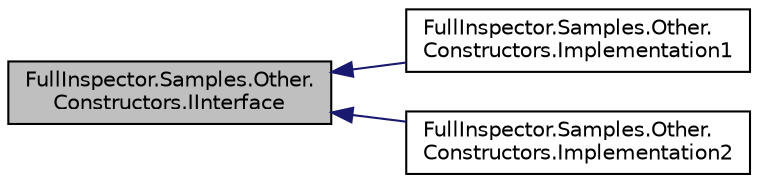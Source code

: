 digraph "FullInspector.Samples.Other.Constructors.IInterface"
{
  edge [fontname="Helvetica",fontsize="10",labelfontname="Helvetica",labelfontsize="10"];
  node [fontname="Helvetica",fontsize="10",shape=record];
  rankdir="LR";
  Node1 [label="FullInspector.Samples.Other.\lConstructors.IInterface",height=0.2,width=0.4,color="black", fillcolor="grey75", style="filled" fontcolor="black"];
  Node1 -> Node2 [dir="back",color="midnightblue",fontsize="10",style="solid",fontname="Helvetica"];
  Node2 [label="FullInspector.Samples.Other.\lConstructors.Implementation1",height=0.2,width=0.4,color="black", fillcolor="white", style="filled",URL="$class_full_inspector_1_1_samples_1_1_other_1_1_constructors_1_1_implementation1.html"];
  Node1 -> Node3 [dir="back",color="midnightblue",fontsize="10",style="solid",fontname="Helvetica"];
  Node3 [label="FullInspector.Samples.Other.\lConstructors.Implementation2",height=0.2,width=0.4,color="black", fillcolor="white", style="filled",URL="$class_full_inspector_1_1_samples_1_1_other_1_1_constructors_1_1_implementation2.html"];
}
